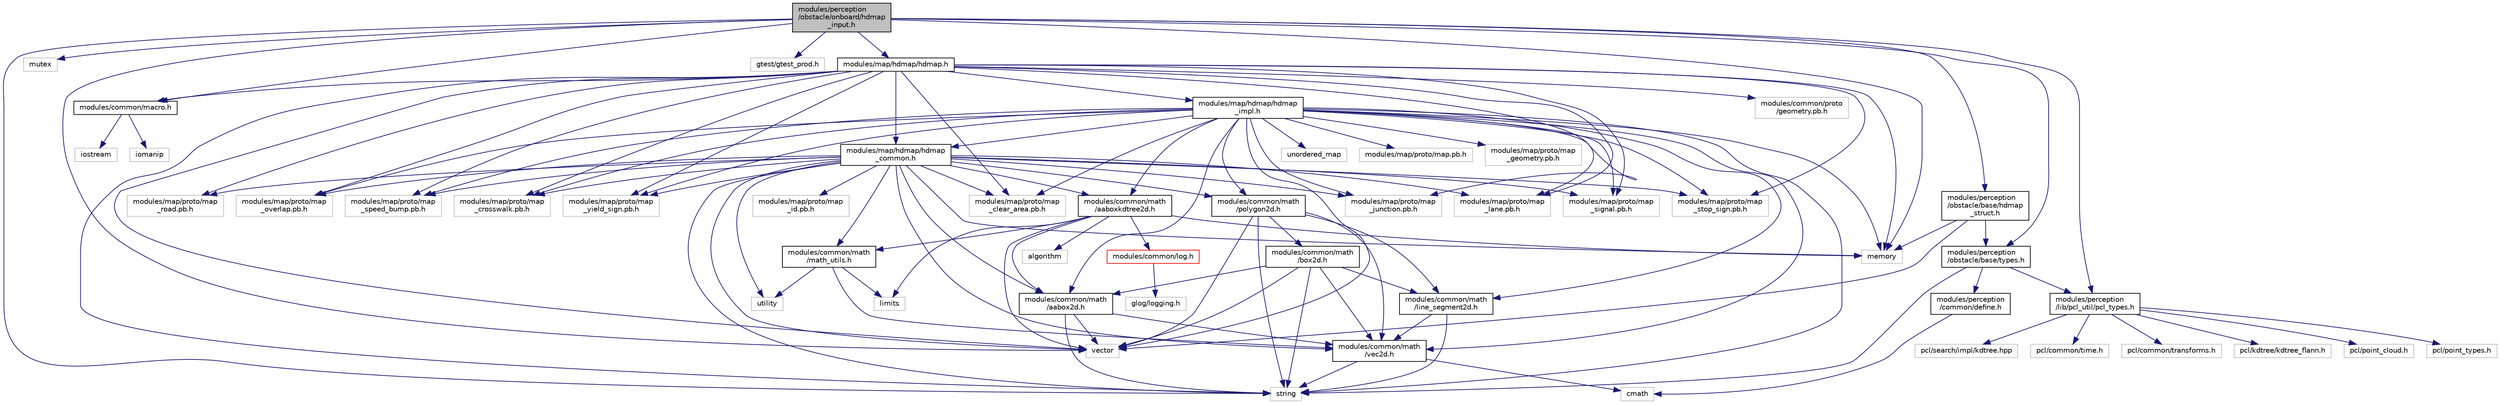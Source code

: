 digraph "modules/perception/obstacle/onboard/hdmap_input.h"
{
  edge [fontname="Helvetica",fontsize="10",labelfontname="Helvetica",labelfontsize="10"];
  node [fontname="Helvetica",fontsize="10",shape=record];
  Node1 [label="modules/perception\l/obstacle/onboard/hdmap\l_input.h",height=0.2,width=0.4,color="black", fillcolor="grey75", style="filled" fontcolor="black"];
  Node1 -> Node2 [color="midnightblue",fontsize="10",style="solid",fontname="Helvetica"];
  Node2 [label="memory",height=0.2,width=0.4,color="grey75", fillcolor="white", style="filled"];
  Node1 -> Node3 [color="midnightblue",fontsize="10",style="solid",fontname="Helvetica"];
  Node3 [label="mutex",height=0.2,width=0.4,color="grey75", fillcolor="white", style="filled"];
  Node1 -> Node4 [color="midnightblue",fontsize="10",style="solid",fontname="Helvetica"];
  Node4 [label="string",height=0.2,width=0.4,color="grey75", fillcolor="white", style="filled"];
  Node1 -> Node5 [color="midnightblue",fontsize="10",style="solid",fontname="Helvetica"];
  Node5 [label="vector",height=0.2,width=0.4,color="grey75", fillcolor="white", style="filled"];
  Node1 -> Node6 [color="midnightblue",fontsize="10",style="solid",fontname="Helvetica"];
  Node6 [label="gtest/gtest_prod.h",height=0.2,width=0.4,color="grey75", fillcolor="white", style="filled"];
  Node1 -> Node7 [color="midnightblue",fontsize="10",style="solid",fontname="Helvetica"];
  Node7 [label="modules/common/macro.h",height=0.2,width=0.4,color="black", fillcolor="white", style="filled",URL="$macro_8h.html"];
  Node7 -> Node8 [color="midnightblue",fontsize="10",style="solid",fontname="Helvetica"];
  Node8 [label="iostream",height=0.2,width=0.4,color="grey75", fillcolor="white", style="filled"];
  Node7 -> Node9 [color="midnightblue",fontsize="10",style="solid",fontname="Helvetica"];
  Node9 [label="iomanip",height=0.2,width=0.4,color="grey75", fillcolor="white", style="filled"];
  Node1 -> Node10 [color="midnightblue",fontsize="10",style="solid",fontname="Helvetica"];
  Node10 [label="modules/map/hdmap/hdmap.h",height=0.2,width=0.4,color="black", fillcolor="white", style="filled",URL="$hdmap_8h.html"];
  Node10 -> Node2 [color="midnightblue",fontsize="10",style="solid",fontname="Helvetica"];
  Node10 -> Node4 [color="midnightblue",fontsize="10",style="solid",fontname="Helvetica"];
  Node10 -> Node5 [color="midnightblue",fontsize="10",style="solid",fontname="Helvetica"];
  Node10 -> Node7 [color="midnightblue",fontsize="10",style="solid",fontname="Helvetica"];
  Node10 -> Node11 [color="midnightblue",fontsize="10",style="solid",fontname="Helvetica"];
  Node11 [label="modules/common/proto\l/geometry.pb.h",height=0.2,width=0.4,color="grey75", fillcolor="white", style="filled"];
  Node10 -> Node12 [color="midnightblue",fontsize="10",style="solid",fontname="Helvetica"];
  Node12 [label="modules/map/hdmap/hdmap\l_common.h",height=0.2,width=0.4,color="black", fillcolor="white", style="filled",URL="$hdmap__common_8h.html"];
  Node12 -> Node2 [color="midnightblue",fontsize="10",style="solid",fontname="Helvetica"];
  Node12 -> Node4 [color="midnightblue",fontsize="10",style="solid",fontname="Helvetica"];
  Node12 -> Node13 [color="midnightblue",fontsize="10",style="solid",fontname="Helvetica"];
  Node13 [label="utility",height=0.2,width=0.4,color="grey75", fillcolor="white", style="filled"];
  Node12 -> Node5 [color="midnightblue",fontsize="10",style="solid",fontname="Helvetica"];
  Node12 -> Node14 [color="midnightblue",fontsize="10",style="solid",fontname="Helvetica"];
  Node14 [label="modules/common/math\l/aabox2d.h",height=0.2,width=0.4,color="black", fillcolor="white", style="filled",URL="$aabox2d_8h.html",tooltip="Defines the AABox2d class. "];
  Node14 -> Node4 [color="midnightblue",fontsize="10",style="solid",fontname="Helvetica"];
  Node14 -> Node5 [color="midnightblue",fontsize="10",style="solid",fontname="Helvetica"];
  Node14 -> Node15 [color="midnightblue",fontsize="10",style="solid",fontname="Helvetica"];
  Node15 [label="modules/common/math\l/vec2d.h",height=0.2,width=0.4,color="black", fillcolor="white", style="filled",URL="$vec2d_8h.html",tooltip="Defines the Vec2d class. "];
  Node15 -> Node16 [color="midnightblue",fontsize="10",style="solid",fontname="Helvetica"];
  Node16 [label="cmath",height=0.2,width=0.4,color="grey75", fillcolor="white", style="filled"];
  Node15 -> Node4 [color="midnightblue",fontsize="10",style="solid",fontname="Helvetica"];
  Node12 -> Node17 [color="midnightblue",fontsize="10",style="solid",fontname="Helvetica"];
  Node17 [label="modules/common/math\l/aaboxkdtree2d.h",height=0.2,width=0.4,color="black", fillcolor="white", style="filled",URL="$aaboxkdtree2d_8h.html",tooltip="Defines the templated AABoxKDTree2dNode class. "];
  Node17 -> Node18 [color="midnightblue",fontsize="10",style="solid",fontname="Helvetica"];
  Node18 [label="algorithm",height=0.2,width=0.4,color="grey75", fillcolor="white", style="filled"];
  Node17 -> Node19 [color="midnightblue",fontsize="10",style="solid",fontname="Helvetica"];
  Node19 [label="limits",height=0.2,width=0.4,color="grey75", fillcolor="white", style="filled"];
  Node17 -> Node2 [color="midnightblue",fontsize="10",style="solid",fontname="Helvetica"];
  Node17 -> Node5 [color="midnightblue",fontsize="10",style="solid",fontname="Helvetica"];
  Node17 -> Node20 [color="midnightblue",fontsize="10",style="solid",fontname="Helvetica"];
  Node20 [label="modules/common/log.h",height=0.2,width=0.4,color="red", fillcolor="white", style="filled",URL="$log_8h.html"];
  Node20 -> Node21 [color="midnightblue",fontsize="10",style="solid",fontname="Helvetica"];
  Node21 [label="glog/logging.h",height=0.2,width=0.4,color="grey75", fillcolor="white", style="filled"];
  Node17 -> Node14 [color="midnightblue",fontsize="10",style="solid",fontname="Helvetica"];
  Node17 -> Node22 [color="midnightblue",fontsize="10",style="solid",fontname="Helvetica"];
  Node22 [label="modules/common/math\l/math_utils.h",height=0.2,width=0.4,color="black", fillcolor="white", style="filled",URL="$math__utils_8h.html",tooltip="Math-related util functions. "];
  Node22 -> Node19 [color="midnightblue",fontsize="10",style="solid",fontname="Helvetica"];
  Node22 -> Node13 [color="midnightblue",fontsize="10",style="solid",fontname="Helvetica"];
  Node22 -> Node15 [color="midnightblue",fontsize="10",style="solid",fontname="Helvetica"];
  Node12 -> Node22 [color="midnightblue",fontsize="10",style="solid",fontname="Helvetica"];
  Node12 -> Node23 [color="midnightblue",fontsize="10",style="solid",fontname="Helvetica"];
  Node23 [label="modules/common/math\l/polygon2d.h",height=0.2,width=0.4,color="black", fillcolor="white", style="filled",URL="$polygon2d_8h.html",tooltip="Define the Polygon2d class. "];
  Node23 -> Node4 [color="midnightblue",fontsize="10",style="solid",fontname="Helvetica"];
  Node23 -> Node5 [color="midnightblue",fontsize="10",style="solid",fontname="Helvetica"];
  Node23 -> Node24 [color="midnightblue",fontsize="10",style="solid",fontname="Helvetica"];
  Node24 [label="modules/common/math\l/box2d.h",height=0.2,width=0.4,color="black", fillcolor="white", style="filled",URL="$box2d_8h.html",tooltip="The class of Box2d. Here, the x/y axes are respectively Forward/Left, as opposed to what happens in e..."];
  Node24 -> Node4 [color="midnightblue",fontsize="10",style="solid",fontname="Helvetica"];
  Node24 -> Node5 [color="midnightblue",fontsize="10",style="solid",fontname="Helvetica"];
  Node24 -> Node14 [color="midnightblue",fontsize="10",style="solid",fontname="Helvetica"];
  Node24 -> Node25 [color="midnightblue",fontsize="10",style="solid",fontname="Helvetica"];
  Node25 [label="modules/common/math\l/line_segment2d.h",height=0.2,width=0.4,color="black", fillcolor="white", style="filled",URL="$line__segment2d_8h.html",tooltip="Define the LineSegment2d class. "];
  Node25 -> Node4 [color="midnightblue",fontsize="10",style="solid",fontname="Helvetica"];
  Node25 -> Node15 [color="midnightblue",fontsize="10",style="solid",fontname="Helvetica"];
  Node24 -> Node15 [color="midnightblue",fontsize="10",style="solid",fontname="Helvetica"];
  Node23 -> Node25 [color="midnightblue",fontsize="10",style="solid",fontname="Helvetica"];
  Node23 -> Node15 [color="midnightblue",fontsize="10",style="solid",fontname="Helvetica"];
  Node12 -> Node15 [color="midnightblue",fontsize="10",style="solid",fontname="Helvetica"];
  Node12 -> Node26 [color="midnightblue",fontsize="10",style="solid",fontname="Helvetica"];
  Node26 [label="modules/map/proto/map\l_crosswalk.pb.h",height=0.2,width=0.4,color="grey75", fillcolor="white", style="filled"];
  Node12 -> Node27 [color="midnightblue",fontsize="10",style="solid",fontname="Helvetica"];
  Node27 [label="modules/map/proto/map\l_id.pb.h",height=0.2,width=0.4,color="grey75", fillcolor="white", style="filled"];
  Node12 -> Node28 [color="midnightblue",fontsize="10",style="solid",fontname="Helvetica"];
  Node28 [label="modules/map/proto/map\l_junction.pb.h",height=0.2,width=0.4,color="grey75", fillcolor="white", style="filled"];
  Node12 -> Node29 [color="midnightblue",fontsize="10",style="solid",fontname="Helvetica"];
  Node29 [label="modules/map/proto/map\l_lane.pb.h",height=0.2,width=0.4,color="grey75", fillcolor="white", style="filled"];
  Node12 -> Node30 [color="midnightblue",fontsize="10",style="solid",fontname="Helvetica"];
  Node30 [label="modules/map/proto/map\l_overlap.pb.h",height=0.2,width=0.4,color="grey75", fillcolor="white", style="filled"];
  Node12 -> Node31 [color="midnightblue",fontsize="10",style="solid",fontname="Helvetica"];
  Node31 [label="modules/map/proto/map\l_road.pb.h",height=0.2,width=0.4,color="grey75", fillcolor="white", style="filled"];
  Node12 -> Node32 [color="midnightblue",fontsize="10",style="solid",fontname="Helvetica"];
  Node32 [label="modules/map/proto/map\l_signal.pb.h",height=0.2,width=0.4,color="grey75", fillcolor="white", style="filled"];
  Node12 -> Node33 [color="midnightblue",fontsize="10",style="solid",fontname="Helvetica"];
  Node33 [label="modules/map/proto/map\l_stop_sign.pb.h",height=0.2,width=0.4,color="grey75", fillcolor="white", style="filled"];
  Node12 -> Node34 [color="midnightblue",fontsize="10",style="solid",fontname="Helvetica"];
  Node34 [label="modules/map/proto/map\l_yield_sign.pb.h",height=0.2,width=0.4,color="grey75", fillcolor="white", style="filled"];
  Node12 -> Node35 [color="midnightblue",fontsize="10",style="solid",fontname="Helvetica"];
  Node35 [label="modules/map/proto/map\l_clear_area.pb.h",height=0.2,width=0.4,color="grey75", fillcolor="white", style="filled"];
  Node12 -> Node36 [color="midnightblue",fontsize="10",style="solid",fontname="Helvetica"];
  Node36 [label="modules/map/proto/map\l_speed_bump.pb.h",height=0.2,width=0.4,color="grey75", fillcolor="white", style="filled"];
  Node10 -> Node37 [color="midnightblue",fontsize="10",style="solid",fontname="Helvetica"];
  Node37 [label="modules/map/hdmap/hdmap\l_impl.h",height=0.2,width=0.4,color="black", fillcolor="white", style="filled",URL="$hdmap__impl_8h.html"];
  Node37 -> Node2 [color="midnightblue",fontsize="10",style="solid",fontname="Helvetica"];
  Node37 -> Node4 [color="midnightblue",fontsize="10",style="solid",fontname="Helvetica"];
  Node37 -> Node38 [color="midnightblue",fontsize="10",style="solid",fontname="Helvetica"];
  Node38 [label="unordered_map",height=0.2,width=0.4,color="grey75", fillcolor="white", style="filled"];
  Node37 -> Node5 [color="midnightblue",fontsize="10",style="solid",fontname="Helvetica"];
  Node37 -> Node14 [color="midnightblue",fontsize="10",style="solid",fontname="Helvetica"];
  Node37 -> Node17 [color="midnightblue",fontsize="10",style="solid",fontname="Helvetica"];
  Node37 -> Node25 [color="midnightblue",fontsize="10",style="solid",fontname="Helvetica"];
  Node37 -> Node23 [color="midnightblue",fontsize="10",style="solid",fontname="Helvetica"];
  Node37 -> Node15 [color="midnightblue",fontsize="10",style="solid",fontname="Helvetica"];
  Node37 -> Node12 [color="midnightblue",fontsize="10",style="solid",fontname="Helvetica"];
  Node37 -> Node39 [color="midnightblue",fontsize="10",style="solid",fontname="Helvetica"];
  Node39 [label="modules/map/proto/map.pb.h",height=0.2,width=0.4,color="grey75", fillcolor="white", style="filled"];
  Node37 -> Node26 [color="midnightblue",fontsize="10",style="solid",fontname="Helvetica"];
  Node37 -> Node40 [color="midnightblue",fontsize="10",style="solid",fontname="Helvetica"];
  Node40 [label="modules/map/proto/map\l_geometry.pb.h",height=0.2,width=0.4,color="grey75", fillcolor="white", style="filled"];
  Node37 -> Node28 [color="midnightblue",fontsize="10",style="solid",fontname="Helvetica"];
  Node37 -> Node29 [color="midnightblue",fontsize="10",style="solid",fontname="Helvetica"];
  Node37 -> Node30 [color="midnightblue",fontsize="10",style="solid",fontname="Helvetica"];
  Node37 -> Node32 [color="midnightblue",fontsize="10",style="solid",fontname="Helvetica"];
  Node37 -> Node33 [color="midnightblue",fontsize="10",style="solid",fontname="Helvetica"];
  Node37 -> Node34 [color="midnightblue",fontsize="10",style="solid",fontname="Helvetica"];
  Node37 -> Node35 [color="midnightblue",fontsize="10",style="solid",fontname="Helvetica"];
  Node37 -> Node36 [color="midnightblue",fontsize="10",style="solid",fontname="Helvetica"];
  Node10 -> Node26 [color="midnightblue",fontsize="10",style="solid",fontname="Helvetica"];
  Node10 -> Node28 [color="midnightblue",fontsize="10",style="solid",fontname="Helvetica"];
  Node10 -> Node29 [color="midnightblue",fontsize="10",style="solid",fontname="Helvetica"];
  Node10 -> Node30 [color="midnightblue",fontsize="10",style="solid",fontname="Helvetica"];
  Node10 -> Node31 [color="midnightblue",fontsize="10",style="solid",fontname="Helvetica"];
  Node10 -> Node32 [color="midnightblue",fontsize="10",style="solid",fontname="Helvetica"];
  Node10 -> Node33 [color="midnightblue",fontsize="10",style="solid",fontname="Helvetica"];
  Node10 -> Node34 [color="midnightblue",fontsize="10",style="solid",fontname="Helvetica"];
  Node10 -> Node35 [color="midnightblue",fontsize="10",style="solid",fontname="Helvetica"];
  Node10 -> Node36 [color="midnightblue",fontsize="10",style="solid",fontname="Helvetica"];
  Node1 -> Node41 [color="midnightblue",fontsize="10",style="solid",fontname="Helvetica"];
  Node41 [label="modules/perception\l/lib/pcl_util/pcl_types.h",height=0.2,width=0.4,color="black", fillcolor="white", style="filled",URL="$pcl__types_8h.html"];
  Node41 -> Node42 [color="midnightblue",fontsize="10",style="solid",fontname="Helvetica"];
  Node42 [label="pcl/common/time.h",height=0.2,width=0.4,color="grey75", fillcolor="white", style="filled"];
  Node41 -> Node43 [color="midnightblue",fontsize="10",style="solid",fontname="Helvetica"];
  Node43 [label="pcl/common/transforms.h",height=0.2,width=0.4,color="grey75", fillcolor="white", style="filled"];
  Node41 -> Node44 [color="midnightblue",fontsize="10",style="solid",fontname="Helvetica"];
  Node44 [label="pcl/kdtree/kdtree_flann.h",height=0.2,width=0.4,color="grey75", fillcolor="white", style="filled"];
  Node41 -> Node45 [color="midnightblue",fontsize="10",style="solid",fontname="Helvetica"];
  Node45 [label="pcl/point_cloud.h",height=0.2,width=0.4,color="grey75", fillcolor="white", style="filled"];
  Node41 -> Node46 [color="midnightblue",fontsize="10",style="solid",fontname="Helvetica"];
  Node46 [label="pcl/point_types.h",height=0.2,width=0.4,color="grey75", fillcolor="white", style="filled"];
  Node41 -> Node47 [color="midnightblue",fontsize="10",style="solid",fontname="Helvetica"];
  Node47 [label="pcl/search/impl/kdtree.hpp",height=0.2,width=0.4,color="grey75", fillcolor="white", style="filled"];
  Node1 -> Node48 [color="midnightblue",fontsize="10",style="solid",fontname="Helvetica"];
  Node48 [label="modules/perception\l/obstacle/base/hdmap\l_struct.h",height=0.2,width=0.4,color="black", fillcolor="white", style="filled",URL="$hdmap__struct_8h.html"];
  Node48 -> Node2 [color="midnightblue",fontsize="10",style="solid",fontname="Helvetica"];
  Node48 -> Node5 [color="midnightblue",fontsize="10",style="solid",fontname="Helvetica"];
  Node48 -> Node49 [color="midnightblue",fontsize="10",style="solid",fontname="Helvetica"];
  Node49 [label="modules/perception\l/obstacle/base/types.h",height=0.2,width=0.4,color="black", fillcolor="white", style="filled",URL="$modules_2perception_2obstacle_2base_2types_8h.html"];
  Node49 -> Node4 [color="midnightblue",fontsize="10",style="solid",fontname="Helvetica"];
  Node49 -> Node50 [color="midnightblue",fontsize="10",style="solid",fontname="Helvetica"];
  Node50 [label="modules/perception\l/common/define.h",height=0.2,width=0.4,color="black", fillcolor="white", style="filled",URL="$define_8h.html"];
  Node50 -> Node16 [color="midnightblue",fontsize="10",style="solid",fontname="Helvetica"];
  Node49 -> Node41 [color="midnightblue",fontsize="10",style="solid",fontname="Helvetica"];
  Node1 -> Node49 [color="midnightblue",fontsize="10",style="solid",fontname="Helvetica"];
}

